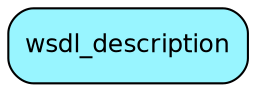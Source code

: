 digraph wsdl_description  {
node [shape = box style="rounded, filled" fontname = "Helvetica" fontsize = "12" ]
edge [fontname = "Helvetica" fontsize = "9"]

wsdl_description[fillcolor = "cadetblue1"]
}
